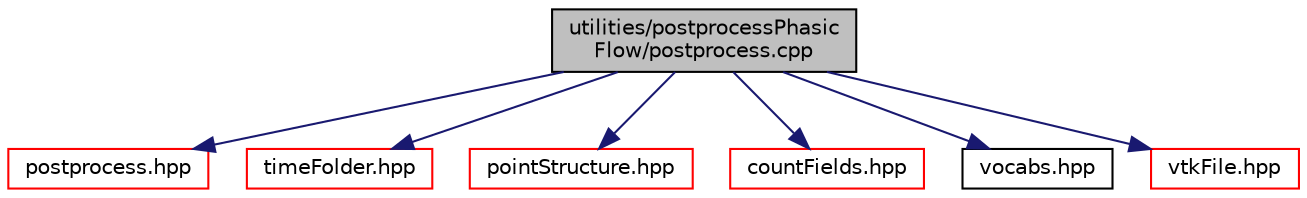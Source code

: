 digraph "utilities/postprocessPhasicFlow/postprocess.cpp"
{
 // LATEX_PDF_SIZE
  edge [fontname="Helvetica",fontsize="10",labelfontname="Helvetica",labelfontsize="10"];
  node [fontname="Helvetica",fontsize="10",shape=record];
  Node1 [label="utilities/postprocessPhasic\lFlow/postprocess.cpp",height=0.2,width=0.4,color="black", fillcolor="grey75", style="filled", fontcolor="black",tooltip=" "];
  Node1 -> Node2 [color="midnightblue",fontsize="10",style="solid",fontname="Helvetica"];
  Node2 [label="postprocess.hpp",height=0.2,width=0.4,color="red", fillcolor="white", style="filled",URL="$postprocess_8hpp.html",tooltip=" "];
  Node1 -> Node176 [color="midnightblue",fontsize="10",style="solid",fontname="Helvetica"];
  Node176 [label="timeFolder.hpp",height=0.2,width=0.4,color="red", fillcolor="white", style="filled",URL="$timeFolder_8hpp.html",tooltip=" "];
  Node1 -> Node127 [color="midnightblue",fontsize="10",style="solid",fontname="Helvetica"];
  Node127 [label="pointStructure.hpp",height=0.2,width=0.4,color="red", fillcolor="white", style="filled",URL="$pointStructure_8hpp.html",tooltip=" "];
  Node1 -> Node177 [color="midnightblue",fontsize="10",style="solid",fontname="Helvetica"];
  Node177 [label="countFields.hpp",height=0.2,width=0.4,color="red", fillcolor="white", style="filled",URL="$countFields_8hpp.html",tooltip=" "];
  Node1 -> Node159 [color="midnightblue",fontsize="10",style="solid",fontname="Helvetica"];
  Node159 [label="vocabs.hpp",height=0.2,width=0.4,color="black", fillcolor="white", style="filled",URL="$vocabs_8hpp.html",tooltip=" "];
  Node1 -> Node178 [color="midnightblue",fontsize="10",style="solid",fontname="Helvetica"];
  Node178 [label="vtkFile.hpp",height=0.2,width=0.4,color="red", fillcolor="white", style="filled",URL="$vtkFile_8hpp.html",tooltip=" "];
}
